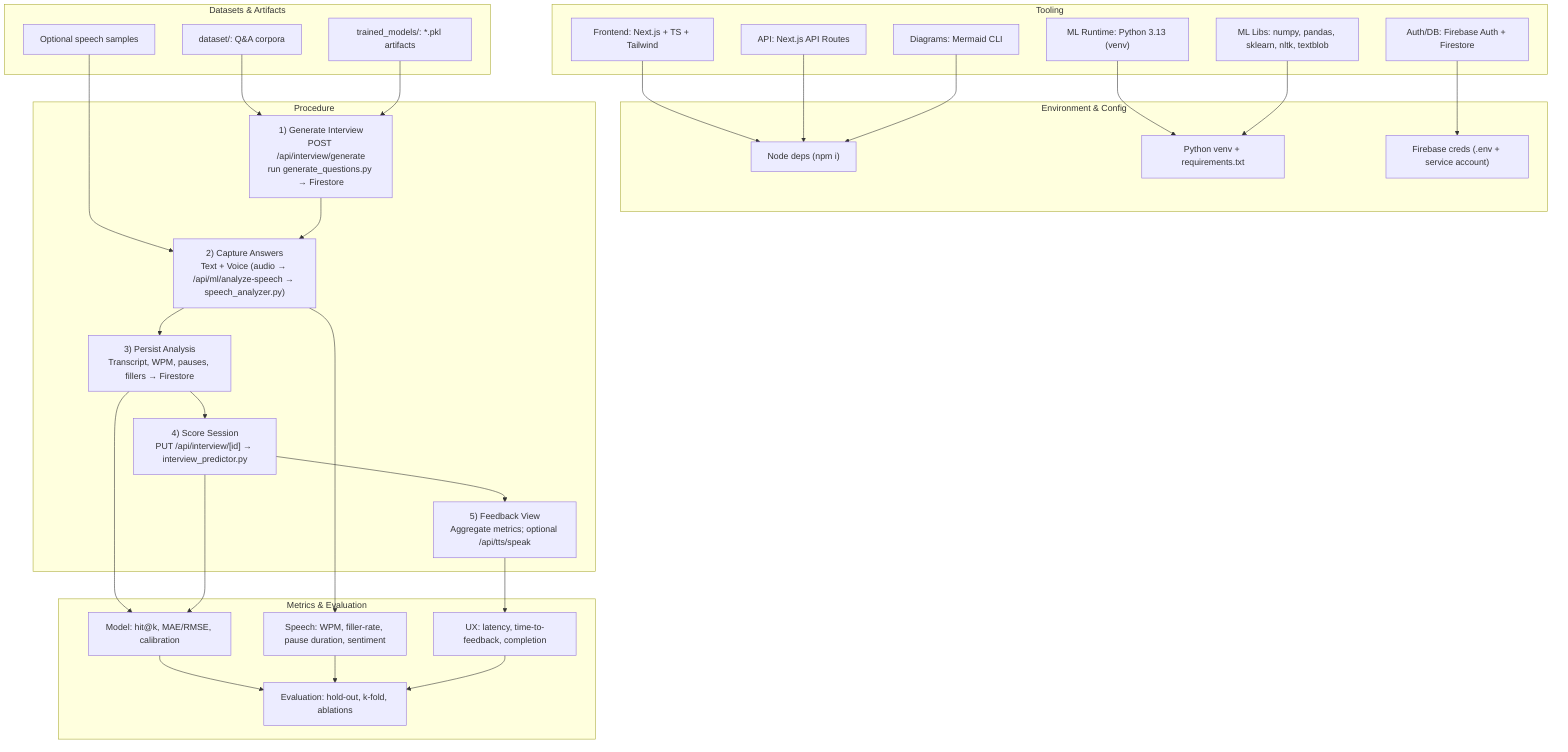 flowchart TB
  subgraph Tooling["Tooling"]
    FE["Frontend: Next.js + TS + Tailwind"]
    BE["API: Next.js API Routes"]
    AUTHDB["Auth/DB: Firebase Auth + Firestore"]
    PY["ML Runtime: Python 3.13 (venv)"]
    LIBS["ML Libs: numpy, pandas, sklearn, nltk, textblob"]
    DIA["Diagrams: Mermaid CLI"]
  end

  subgraph Data["Datasets & Artifacts"]
    QA["dataset/: Q&A corpora"]
    ART["trained_models/: *.pkl artifacts"]
    SPEECH["Optional speech samples"]
  end

  subgraph Env["Environment & Config"]
    NODE["Node deps (npm i)"]
    VENV["Python venv + requirements.txt"]
    FBENV["Firebase creds (.env + service account)"]
  end

  subgraph Procedure["Procedure"]
    P1["1) Generate Interview\nPOST /api/interview/generate\nrun generate_questions.py → Firestore"]
    P2["2) Capture Answers\nText + Voice (audio → /api/ml/analyze-speech → speech_analyzer.py)"]
    P3["3) Persist Analysis\nTranscript, WPM, pauses, fillers → Firestore"]
    P4["4) Score Session\nPUT /api/interview/[id] → interview_predictor.py"]
    P5["5) Feedback View\nAggregate metrics; optional /api/tts/speak"]
  end

  subgraph Metrics["Metrics & Evaluation"]
    MM["Model: hit@k, MAE/RMSE, calibration"]
    MS["Speech: WPM, filler-rate, pause duration, sentiment"]
    MU["UX: latency, time-to-feedback, completion"]
    EV["Evaluation: hold-out, k-fold, ablations"]
  end

  FE --> NODE
  BE --> NODE
  PY --> VENV
  AUTHDB --> FBENV
  LIBS --> VENV
  DIA --> NODE

  QA --> P1
  ART --> P1
  SPEECH --> P2

  P1 --> P2 --> P3 --> P4 --> P5
  P3 --> MM
  P4 --> MM
  P2 --> MS
  P5 --> MU
  MM --> EV
  MS --> EV
  MU --> EV